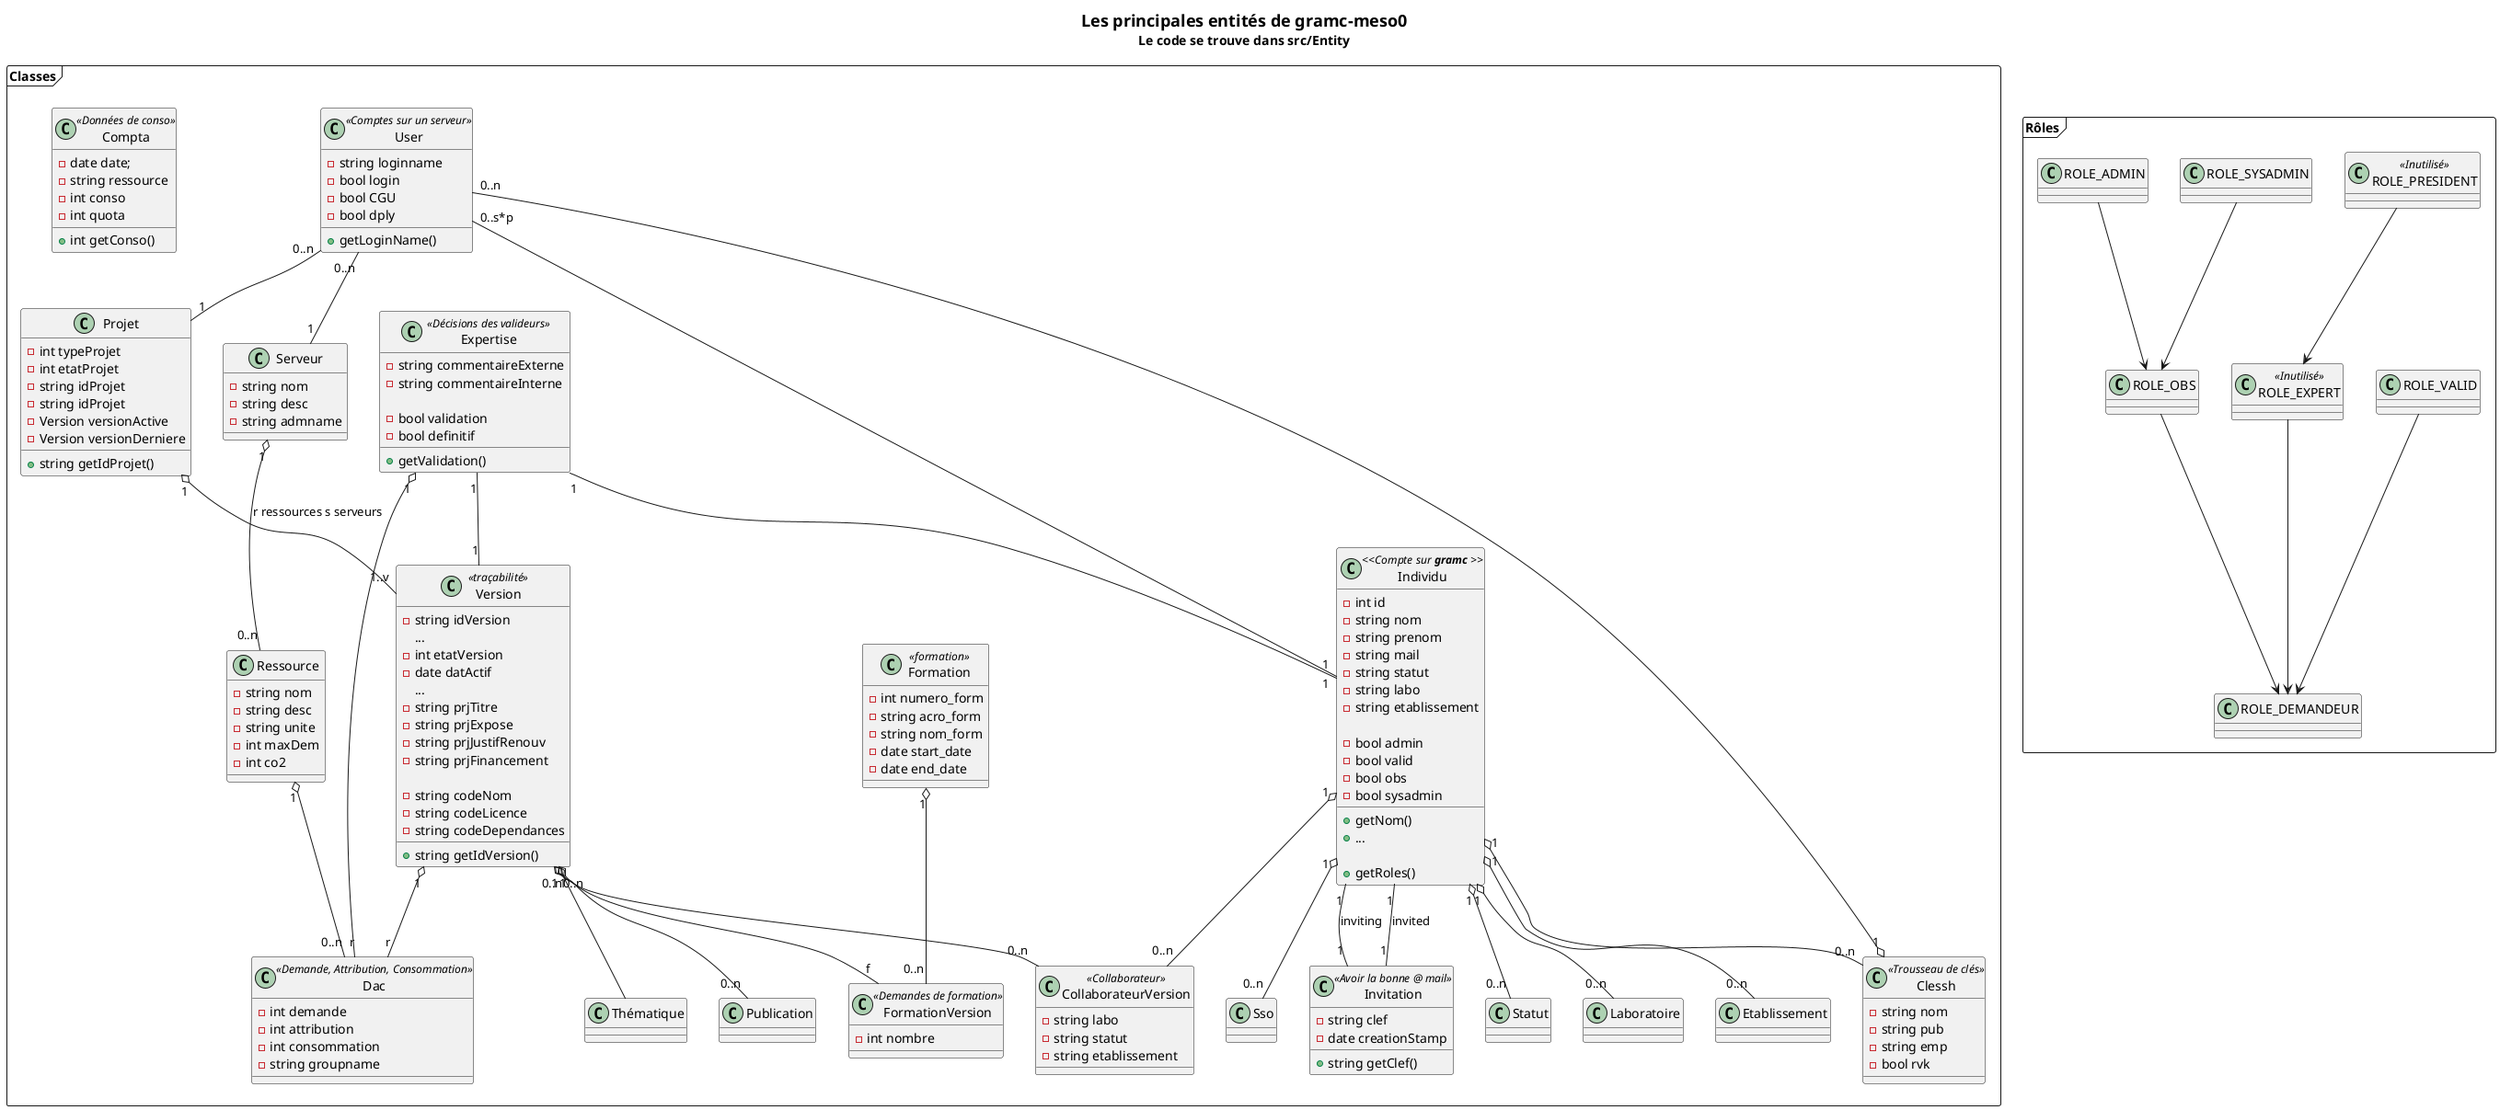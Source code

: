 @startuml

title =Les principales entités de gramc-meso0\nLe code se trouve dans src/Entity

package Classes <<Frame>> {

    together {
        class Expertise
        class Ressource
        class Dac
        class Version
        class Serveur
        class User
    }
    

    class Projet {
        - int typeProjet
        - int etatProjet
        - string idProjet
        - string idProjet
        - Version versionActive
        - Version versionDerniere
        + string getIdProjet()
    }
    
    class Version <<traçabilité>> {
        - string idVersion
        ...
        - int etatVersion
        - date datActif
        ...
        - string prjTitre
        - string prjExpose
        - string prjJustifRenouv
        - string prjFinancement
        
        - string codeNom
        - string codeLicence
        - string codeDependances
        
        + string getIdVersion()
    }
    
    class Individu <<Compte sur <b>gramc</b> >>{
        - int id
        - string nom
        - string prenom
        - string mail
        - string statut
        - string labo
        - string etablissement
        
        - bool admin
        - bool valid
        - bool obs
        - bool sysadmin
        
        + getNom()
        + {method} ...
    
        + getRoles()
    }
    
    class CollaborateurVersion <<Collaborateur>>{
        - string labo
        - string statut
        - string etablissement
    }

    class FormationVersion <<Demandes de formation>>{
        - int nombre
    }

    class Formation <<formation>> {
        - int numero_form
        - string acro_form
        - string nom_form
        - date start_date
        - date end_date
    }

    class Expertise <<Décisions des valideurs>> {
        - string commentaireExterne
        - string commentaireInterne
        
        - bool validation
        - bool definitif
        + getValidation()
    }

    class Clessh <<Trousseau de clés>> {
        - string nom
        - string pub
        - string emp
        - bool rvk
    }

    together {
        class Statut
        class Laboratoire
        class Etablissement
    }
    
'    note "Un compte par individu et par projet !" as N3
'    User .. N3
'    N3 .. CollaborateurVersion

    class Serveur {
        - string nom
        - string desc
        - string admname
    }
    
    class User <<Comptes sur un serveur>> {
        - string loginname
        - bool login
        - bool CGU
        - bool dply
        + getLoginName()
    }

    class Ressource {
        - string nom
        - string desc
        - string unite
        - int maxDem
        - int co2
    }

    class Dac <<Demande, Attribution, Consommation>> {
        - int demande
        - int attribution
        - int consommation
        - string groupname
    }

    Projet  "1" o-- "1..v" Version
    Individu "1" o-- "0..n" CollaborateurVersion
    Individu "1" o-- "0..n" Sso
    Individu "1" o-- "0..n" Laboratoire
    Individu "1" o-- "0..n" Statut
    Individu "1" o-- "0..n" Etablissement
    Individu "1" o-- "0..n" Clessh
    
    Version "1" o-- "0..n" CollaborateurVersion
    Version "0..n" o-- Thématique
    Version "0..n" o-- "0..n" Publication
    Version "1" o-- "r" Dac
    Version "1" o-- "f" FormationVersion
    Formation "1" o-- "0..n" FormationVersion
    
    Expertise "1" -- "1" Individu
    Expertise "1" -- "1" Version
    Expertise "1" o-- "r" Dac
    
    User "0..n" --o "1" Clessh
    User "0..n" -- "1" Serveur
    User "0..n" -- "1" Projet
    User "0..s*p" -- "1" Individu
    
    Serveur "1" o-- "0..n" Ressource: r ressources s serveurs
    Ressource "1" o-- "0..n" Dac

    class Compta <<Données de conso>>{
        - date date;
        - string ressource
        - int conso
        - int quota
        + int getConso()
    }

    class Invitation <<Avoir la bonne @ mail>> {
       - string clef
       - date creationStamp
       + string getClef()
    }

    Individu "1" -- "1" Invitation : invited
    Individu "1" -- "1" Invitation : inviting

    ' Supprimé pour alléger la figure
    ' interface UserInterface
    ' Individu --|> UserInterface
    ' Individu "2" o-- "1" Invitation
    ' class Sso <<Fede Identité>>{
    '     - string eppn
    ' }
    
}

package Rôles <<Frame>> {
ROLE_OBS --> ROLE_DEMANDEUR
ROLE_ADMIN --> ROLE_OBS
ROLE_SYSADMIN --> ROLE_OBS
ROLE_VALID --> ROLE_DEMANDEUR
ROLE_EXPERT --> ROLE_DEMANDEUR
ROLE_PRESIDENT --> ROLE_EXPERT
class ROLE_EXPERT <<Inutilisé>>
class ROLE_PRESIDENT <<Inutilisé>>
}
@enduml
